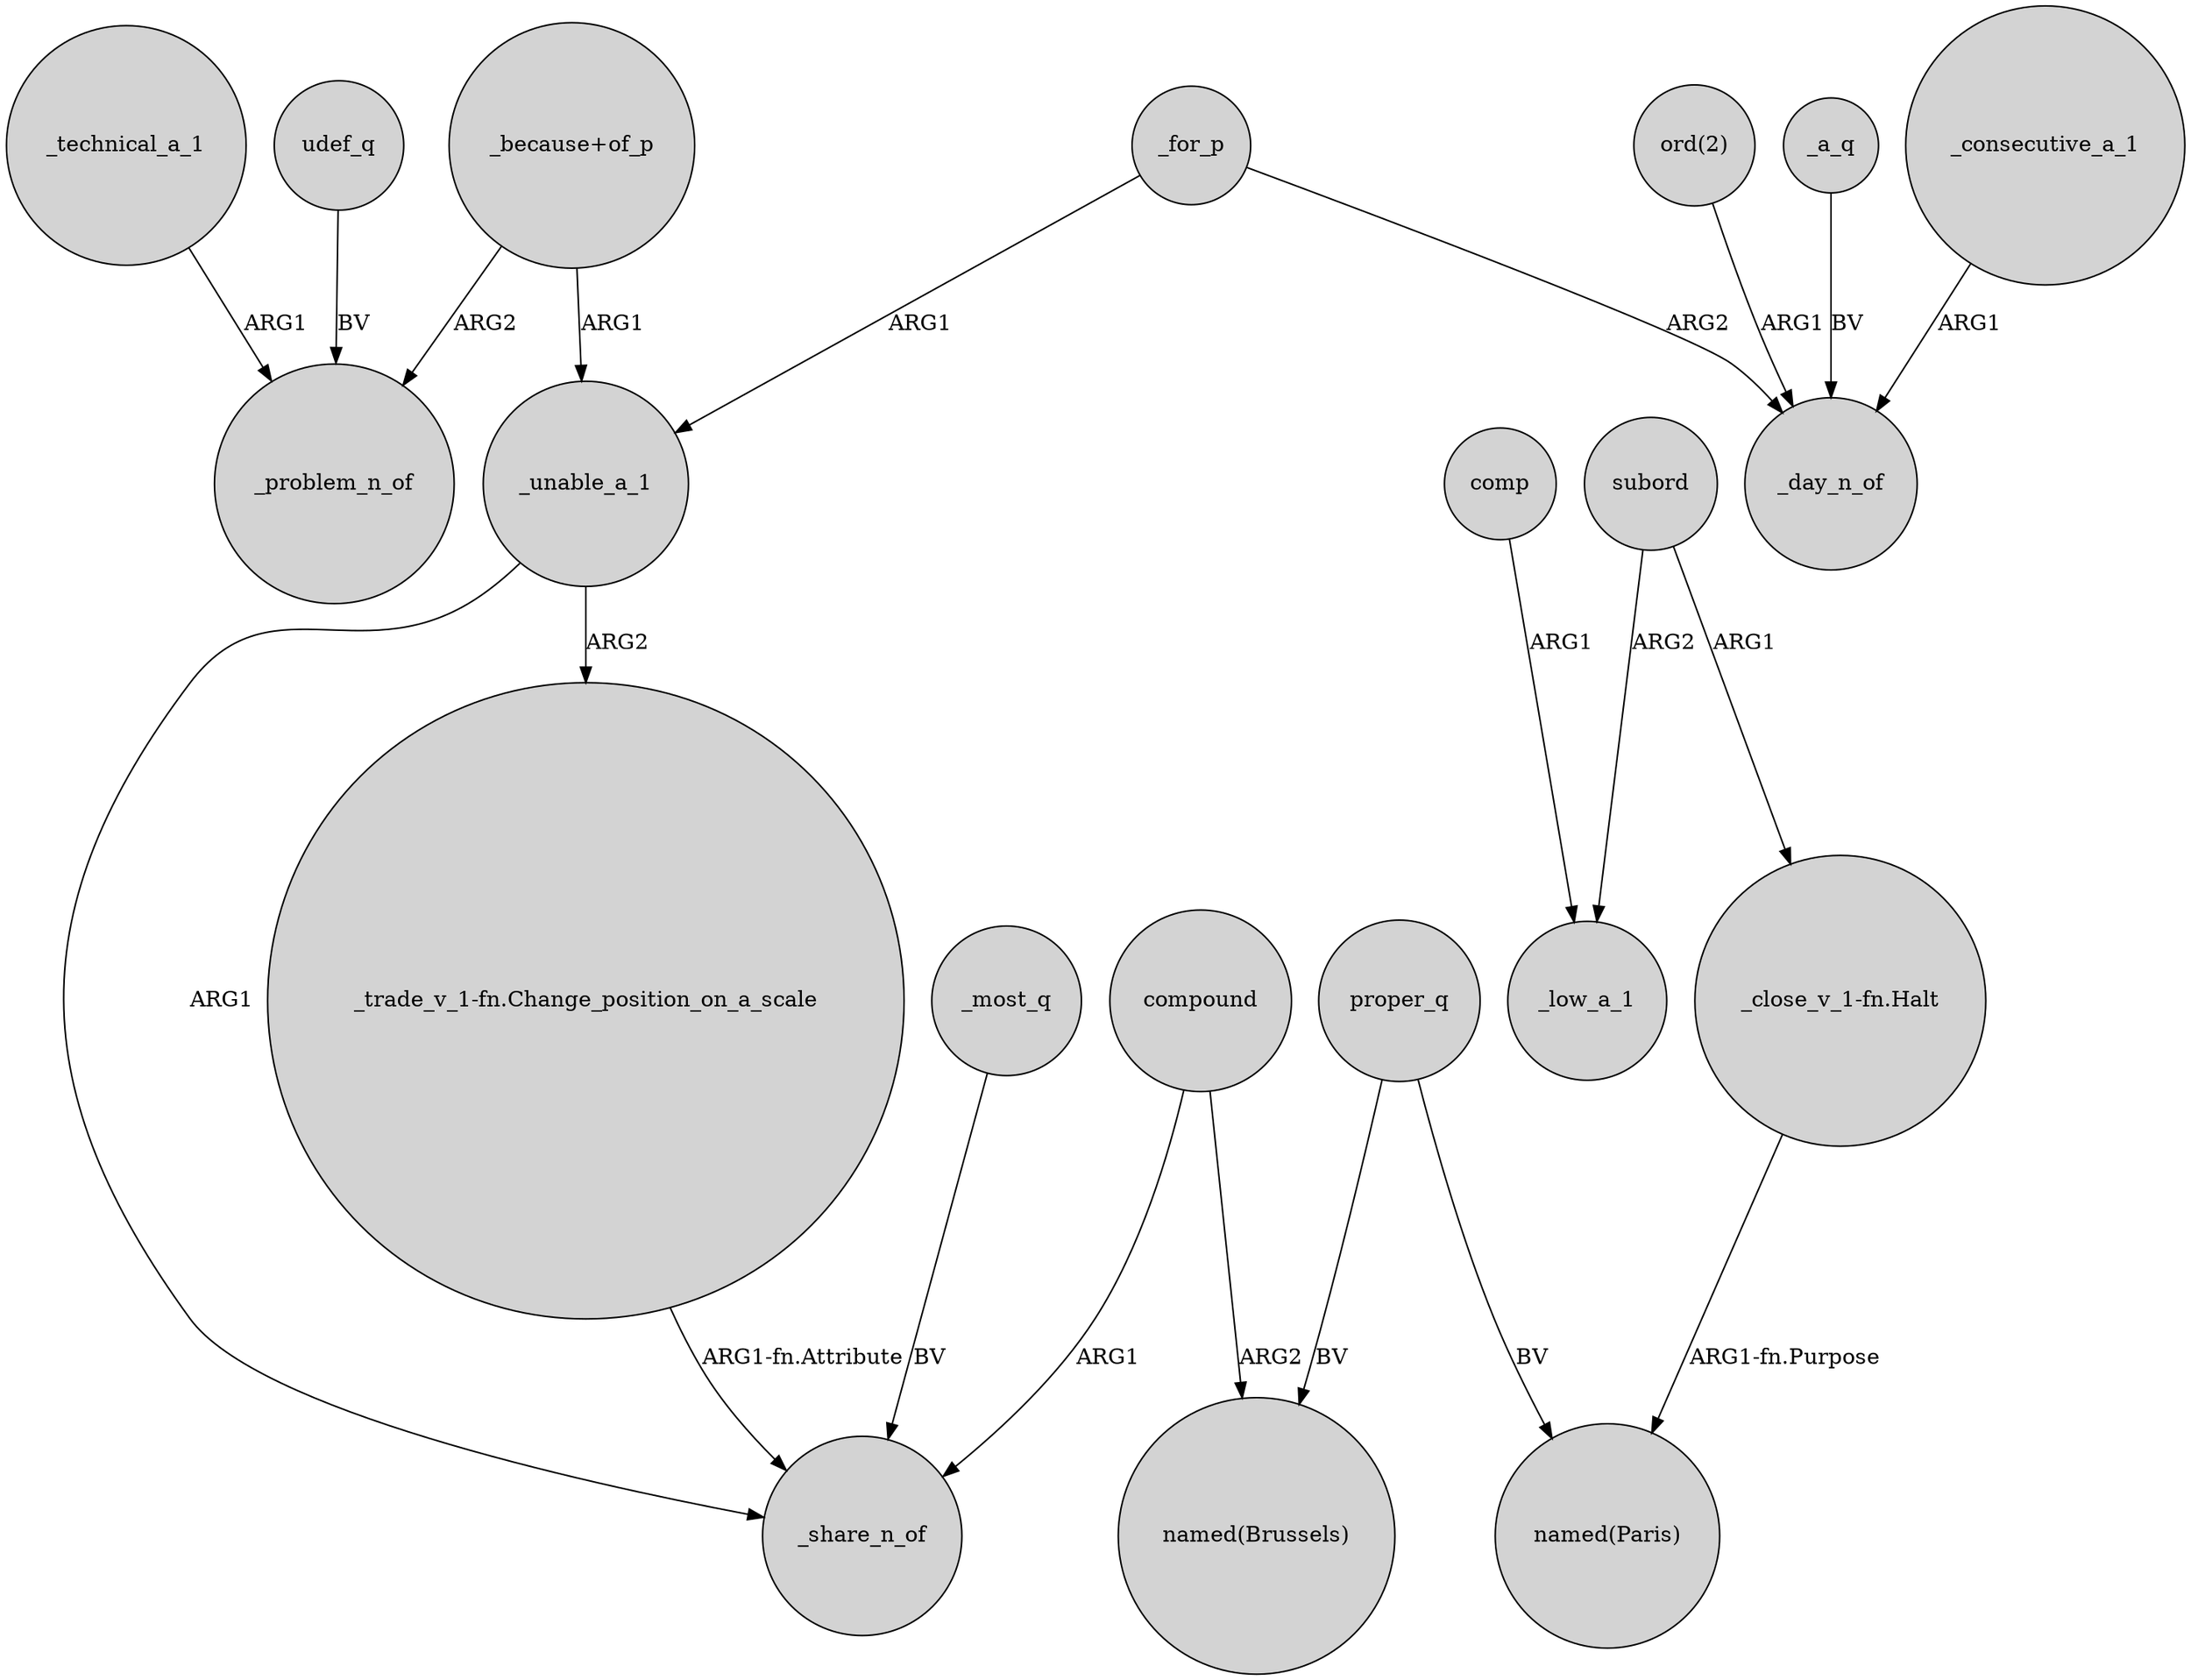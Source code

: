 digraph {
	node [shape=circle style=filled]
	_technical_a_1 -> _problem_n_of [label=ARG1]
	proper_q -> "named(Brussels)" [label=BV]
	"ord(2)" -> _day_n_of [label=ARG1]
	comp -> _low_a_1 [label=ARG1]
	udef_q -> _problem_n_of [label=BV]
	_for_p -> _day_n_of [label=ARG2]
	_a_q -> _day_n_of [label=BV]
	compound -> _share_n_of [label=ARG1]
	subord -> "_close_v_1-fn.Halt" [label=ARG1]
	_consecutive_a_1 -> _day_n_of [label=ARG1]
	_unable_a_1 -> "_trade_v_1-fn.Change_position_on_a_scale" [label=ARG2]
	_for_p -> _unable_a_1 [label=ARG1]
	_most_q -> _share_n_of [label=BV]
	"_trade_v_1-fn.Change_position_on_a_scale" -> _share_n_of [label="ARG1-fn.Attribute"]
	compound -> "named(Brussels)" [label=ARG2]
	subord -> _low_a_1 [label=ARG2]
	"_because+of_p" -> _problem_n_of [label=ARG2]
	proper_q -> "named(Paris)" [label=BV]
	_unable_a_1 -> _share_n_of [label=ARG1]
	"_close_v_1-fn.Halt" -> "named(Paris)" [label="ARG1-fn.Purpose"]
	"_because+of_p" -> _unable_a_1 [label=ARG1]
}
